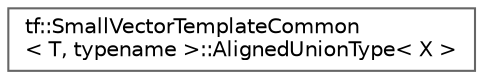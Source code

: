 digraph "类继承关系图"
{
 // LATEX_PDF_SIZE
  bgcolor="transparent";
  edge [fontname=Helvetica,fontsize=10,labelfontname=Helvetica,labelfontsize=10];
  node [fontname=Helvetica,fontsize=10,shape=box,height=0.2,width=0.4];
  rankdir="LR";
  Node0 [id="Node000000",label="tf::SmallVectorTemplateCommon\l\< T, typename \>::AlignedUnionType\< X \>",height=0.2,width=0.4,color="grey40", fillcolor="white", style="filled",URL="$structtf_1_1_small_vector_template_common_1_1_aligned_union_type.html",tooltip=" "];
}
